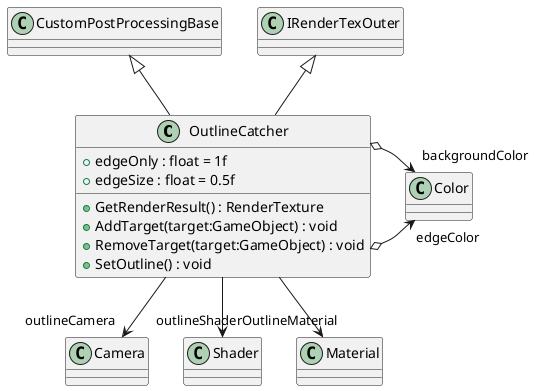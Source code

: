 @startuml
class OutlineCatcher {
    + edgeOnly : float = 1f
    + edgeSize : float = 0.5f
    + GetRenderResult() : RenderTexture
    + AddTarget(target:GameObject) : void
    + RemoveTarget(target:GameObject) : void
    + SetOutline() : void
}
CustomPostProcessingBase <|-- OutlineCatcher
IRenderTexOuter <|-- OutlineCatcher
OutlineCatcher --> "outlineCamera" Camera
OutlineCatcher --> "outlineShader" Shader
OutlineCatcher o-> "edgeColor" Color
OutlineCatcher o-> "backgroundColor" Color
OutlineCatcher --> "OutlineMaterial" Material
@enduml
